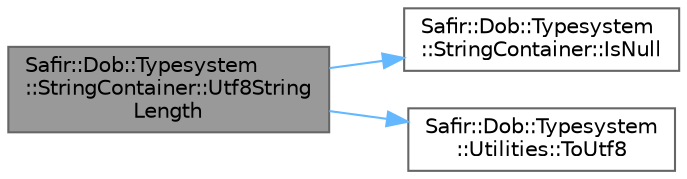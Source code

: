 digraph "Safir::Dob::Typesystem::StringContainer::Utf8StringLength"
{
 // LATEX_PDF_SIZE
  bgcolor="transparent";
  edge [fontname=Helvetica,fontsize=10,labelfontname=Helvetica,labelfontsize=10];
  node [fontname=Helvetica,fontsize=10,shape=box,height=0.2,width=0.4];
  rankdir="LR";
  Node1 [label="Safir::Dob::Typesystem\l::StringContainer::Utf8String\lLength",height=0.2,width=0.4,color="gray40", fillcolor="grey60", style="filled", fontcolor="black",tooltip="Calculate the length needed for this string in UTF8 encoding."];
  Node1 -> Node2 [color="steelblue1",style="solid"];
  Node2 [label="Safir::Dob::Typesystem\l::StringContainer::IsNull",height=0.2,width=0.4,color="grey40", fillcolor="white", style="filled",URL="$a01627.html#a4b9c1d9df5d275981089bdf0de236ad6",tooltip="Is the container set to null?"];
  Node1 -> Node3 [color="steelblue1",style="solid"];
  Node3 [label="Safir::Dob::Typesystem\l::Utilities::ToUtf8",height=0.2,width=0.4,color="grey40", fillcolor="white", style="filled",URL="$a00407.html#a590903d89625dc985b91ec3b195ef78b",tooltip="Convert a std::wstring to UTF8-encoded std::string."];
}
